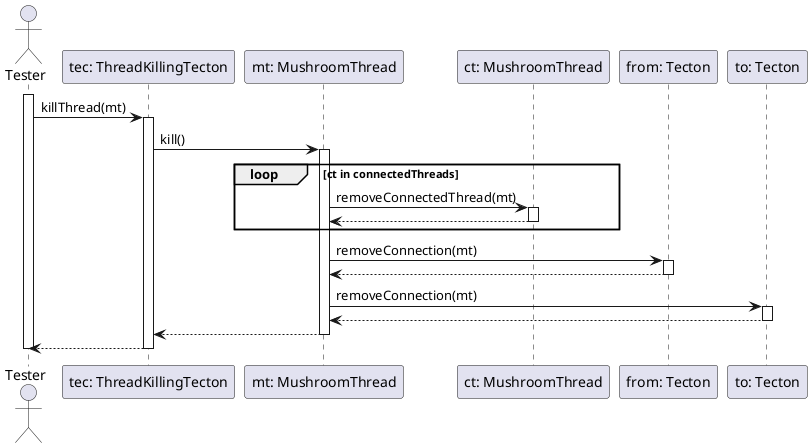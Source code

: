 @startuml threadKillingTectonKillThreadTest

actor "Tester" as tst
participant "tec: ThreadKillingTecton" as tec
participant "mt: MushroomThread" as mt
participant "ct: MushroomThread" as ct
participant "from: Tecton" as from
participant "to: Tecton" as to

activate tst

tst -> tec: killThread(mt)
activate tec

tec -> mt: kill()
activate mt

loop ct in connectedThreads
    mt -> ct: removeConnectedThread(mt)
    activate ct

    mt <-- ct
    deactivate ct
end

mt -> from: removeConnection(mt)
activate from

mt <-- from
deactivate from

mt -> to: removeConnection(mt)
activate to

mt <-- to
deactivate to

tec <-- mt
deactivate mt

tst <-- tec
deactivate tec

deactivate tst

@enduml